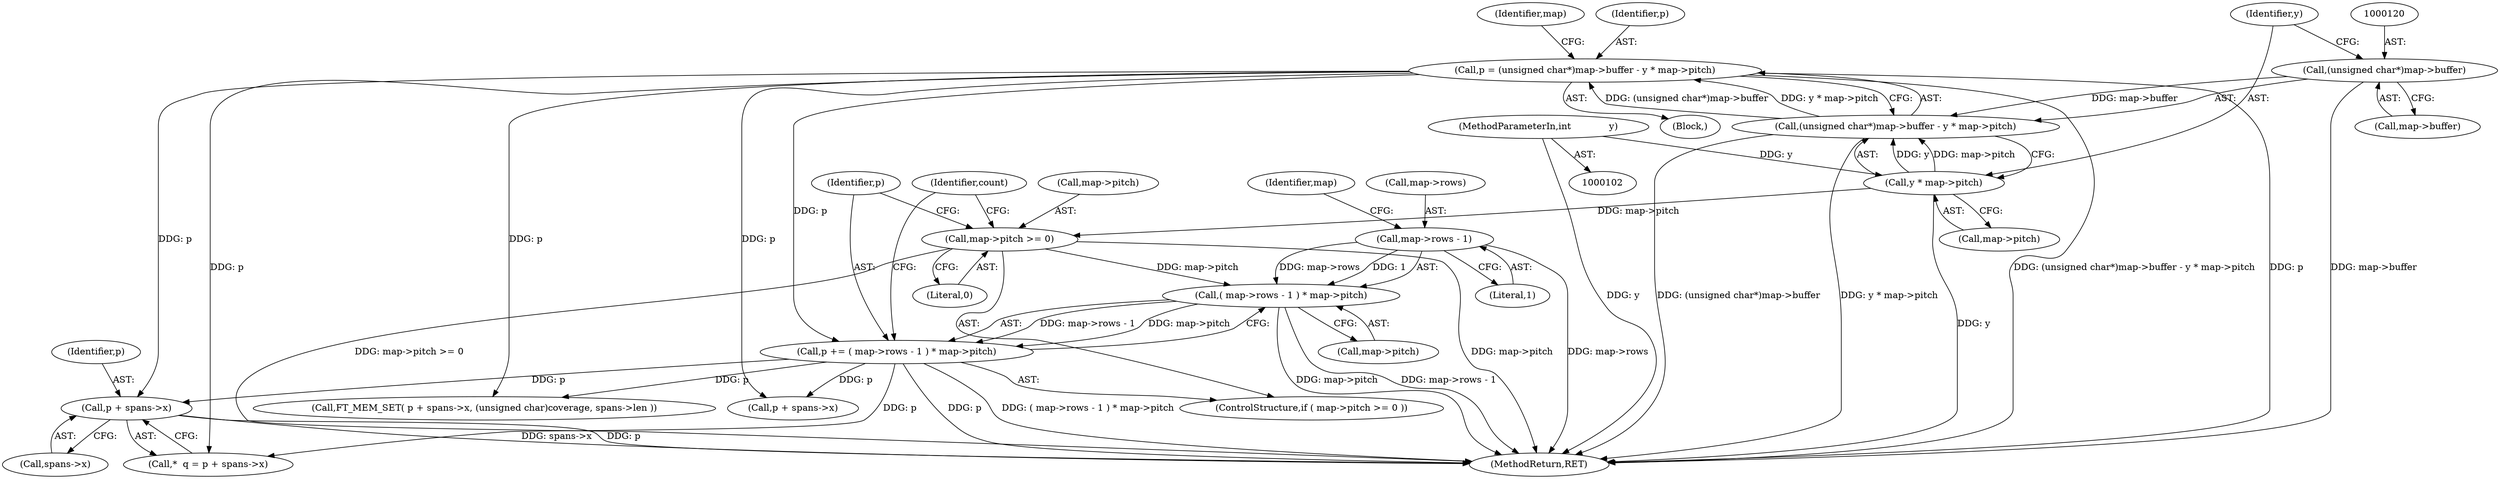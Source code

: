digraph "1_savannah_6305b869d86ff415a33576df6d43729673c66eee@pointer" {
"1000188" [label="(Call,p + spans->x)"];
"1000116" [label="(Call,p = (unsigned char*)map->buffer - y * map->pitch)"];
"1000118" [label="(Call,(unsigned char*)map->buffer - y * map->pitch)"];
"1000119" [label="(Call,(unsigned char*)map->buffer)"];
"1000124" [label="(Call,y * map->pitch)"];
"1000103" [label="(MethodParameterIn,int             y)"];
"1000135" [label="(Call,p += ( map->rows - 1 ) * map->pitch)"];
"1000137" [label="(Call,( map->rows - 1 ) * map->pitch)"];
"1000138" [label="(Call,map->rows - 1)"];
"1000130" [label="(Call,map->pitch >= 0)"];
"1000135" [label="(Call,p += ( map->rows - 1 ) * map->pitch)"];
"1000142" [label="(Literal,1)"];
"1000189" [label="(Identifier,p)"];
"1000148" [label="(Identifier,count)"];
"1000138" [label="(Call,map->rows - 1)"];
"1000190" [label="(Call,spans->x)"];
"1000254" [label="(MethodReturn,RET)"];
"1000119" [label="(Call,(unsigned char*)map->buffer)"];
"1000117" [label="(Identifier,p)"];
"1000139" [label="(Call,map->rows)"];
"1000171" [label="(Call,FT_MEM_SET( p + spans->x, (unsigned char)coverage, spans->len ))"];
"1000186" [label="(Call,*  q = p + spans->x)"];
"1000125" [label="(Identifier,y)"];
"1000131" [label="(Call,map->pitch)"];
"1000144" [label="(Identifier,map)"];
"1000143" [label="(Call,map->pitch)"];
"1000107" [label="(Block,)"];
"1000116" [label="(Call,p = (unsigned char*)map->buffer - y * map->pitch)"];
"1000137" [label="(Call,( map->rows - 1 ) * map->pitch)"];
"1000132" [label="(Identifier,map)"];
"1000118" [label="(Call,(unsigned char*)map->buffer - y * map->pitch)"];
"1000121" [label="(Call,map->buffer)"];
"1000103" [label="(MethodParameterIn,int             y)"];
"1000130" [label="(Call,map->pitch >= 0)"];
"1000124" [label="(Call,y * map->pitch)"];
"1000126" [label="(Call,map->pitch)"];
"1000129" [label="(ControlStructure,if ( map->pitch >= 0 ))"];
"1000136" [label="(Identifier,p)"];
"1000134" [label="(Literal,0)"];
"1000188" [label="(Call,p + spans->x)"];
"1000172" [label="(Call,p + spans->x)"];
"1000188" -> "1000186"  [label="AST: "];
"1000188" -> "1000190"  [label="CFG: "];
"1000189" -> "1000188"  [label="AST: "];
"1000190" -> "1000188"  [label="AST: "];
"1000186" -> "1000188"  [label="CFG: "];
"1000188" -> "1000254"  [label="DDG: spans->x"];
"1000188" -> "1000254"  [label="DDG: p"];
"1000116" -> "1000188"  [label="DDG: p"];
"1000135" -> "1000188"  [label="DDG: p"];
"1000116" -> "1000107"  [label="AST: "];
"1000116" -> "1000118"  [label="CFG: "];
"1000117" -> "1000116"  [label="AST: "];
"1000118" -> "1000116"  [label="AST: "];
"1000132" -> "1000116"  [label="CFG: "];
"1000116" -> "1000254"  [label="DDG: (unsigned char*)map->buffer - y * map->pitch"];
"1000116" -> "1000254"  [label="DDG: p"];
"1000118" -> "1000116"  [label="DDG: (unsigned char*)map->buffer"];
"1000118" -> "1000116"  [label="DDG: y * map->pitch"];
"1000116" -> "1000135"  [label="DDG: p"];
"1000116" -> "1000171"  [label="DDG: p"];
"1000116" -> "1000172"  [label="DDG: p"];
"1000116" -> "1000186"  [label="DDG: p"];
"1000118" -> "1000124"  [label="CFG: "];
"1000119" -> "1000118"  [label="AST: "];
"1000124" -> "1000118"  [label="AST: "];
"1000118" -> "1000254"  [label="DDG: (unsigned char*)map->buffer"];
"1000118" -> "1000254"  [label="DDG: y * map->pitch"];
"1000119" -> "1000118"  [label="DDG: map->buffer"];
"1000124" -> "1000118"  [label="DDG: y"];
"1000124" -> "1000118"  [label="DDG: map->pitch"];
"1000119" -> "1000121"  [label="CFG: "];
"1000120" -> "1000119"  [label="AST: "];
"1000121" -> "1000119"  [label="AST: "];
"1000125" -> "1000119"  [label="CFG: "];
"1000119" -> "1000254"  [label="DDG: map->buffer"];
"1000124" -> "1000126"  [label="CFG: "];
"1000125" -> "1000124"  [label="AST: "];
"1000126" -> "1000124"  [label="AST: "];
"1000124" -> "1000254"  [label="DDG: y"];
"1000103" -> "1000124"  [label="DDG: y"];
"1000124" -> "1000130"  [label="DDG: map->pitch"];
"1000103" -> "1000102"  [label="AST: "];
"1000103" -> "1000254"  [label="DDG: y"];
"1000135" -> "1000129"  [label="AST: "];
"1000135" -> "1000137"  [label="CFG: "];
"1000136" -> "1000135"  [label="AST: "];
"1000137" -> "1000135"  [label="AST: "];
"1000148" -> "1000135"  [label="CFG: "];
"1000135" -> "1000254"  [label="DDG: p"];
"1000135" -> "1000254"  [label="DDG: ( map->rows - 1 ) * map->pitch"];
"1000137" -> "1000135"  [label="DDG: map->rows - 1"];
"1000137" -> "1000135"  [label="DDG: map->pitch"];
"1000135" -> "1000171"  [label="DDG: p"];
"1000135" -> "1000172"  [label="DDG: p"];
"1000135" -> "1000186"  [label="DDG: p"];
"1000137" -> "1000143"  [label="CFG: "];
"1000138" -> "1000137"  [label="AST: "];
"1000143" -> "1000137"  [label="AST: "];
"1000137" -> "1000254"  [label="DDG: map->pitch"];
"1000137" -> "1000254"  [label="DDG: map->rows - 1"];
"1000138" -> "1000137"  [label="DDG: map->rows"];
"1000138" -> "1000137"  [label="DDG: 1"];
"1000130" -> "1000137"  [label="DDG: map->pitch"];
"1000138" -> "1000142"  [label="CFG: "];
"1000139" -> "1000138"  [label="AST: "];
"1000142" -> "1000138"  [label="AST: "];
"1000144" -> "1000138"  [label="CFG: "];
"1000138" -> "1000254"  [label="DDG: map->rows"];
"1000130" -> "1000129"  [label="AST: "];
"1000130" -> "1000134"  [label="CFG: "];
"1000131" -> "1000130"  [label="AST: "];
"1000134" -> "1000130"  [label="AST: "];
"1000136" -> "1000130"  [label="CFG: "];
"1000148" -> "1000130"  [label="CFG: "];
"1000130" -> "1000254"  [label="DDG: map->pitch >= 0"];
"1000130" -> "1000254"  [label="DDG: map->pitch"];
}
